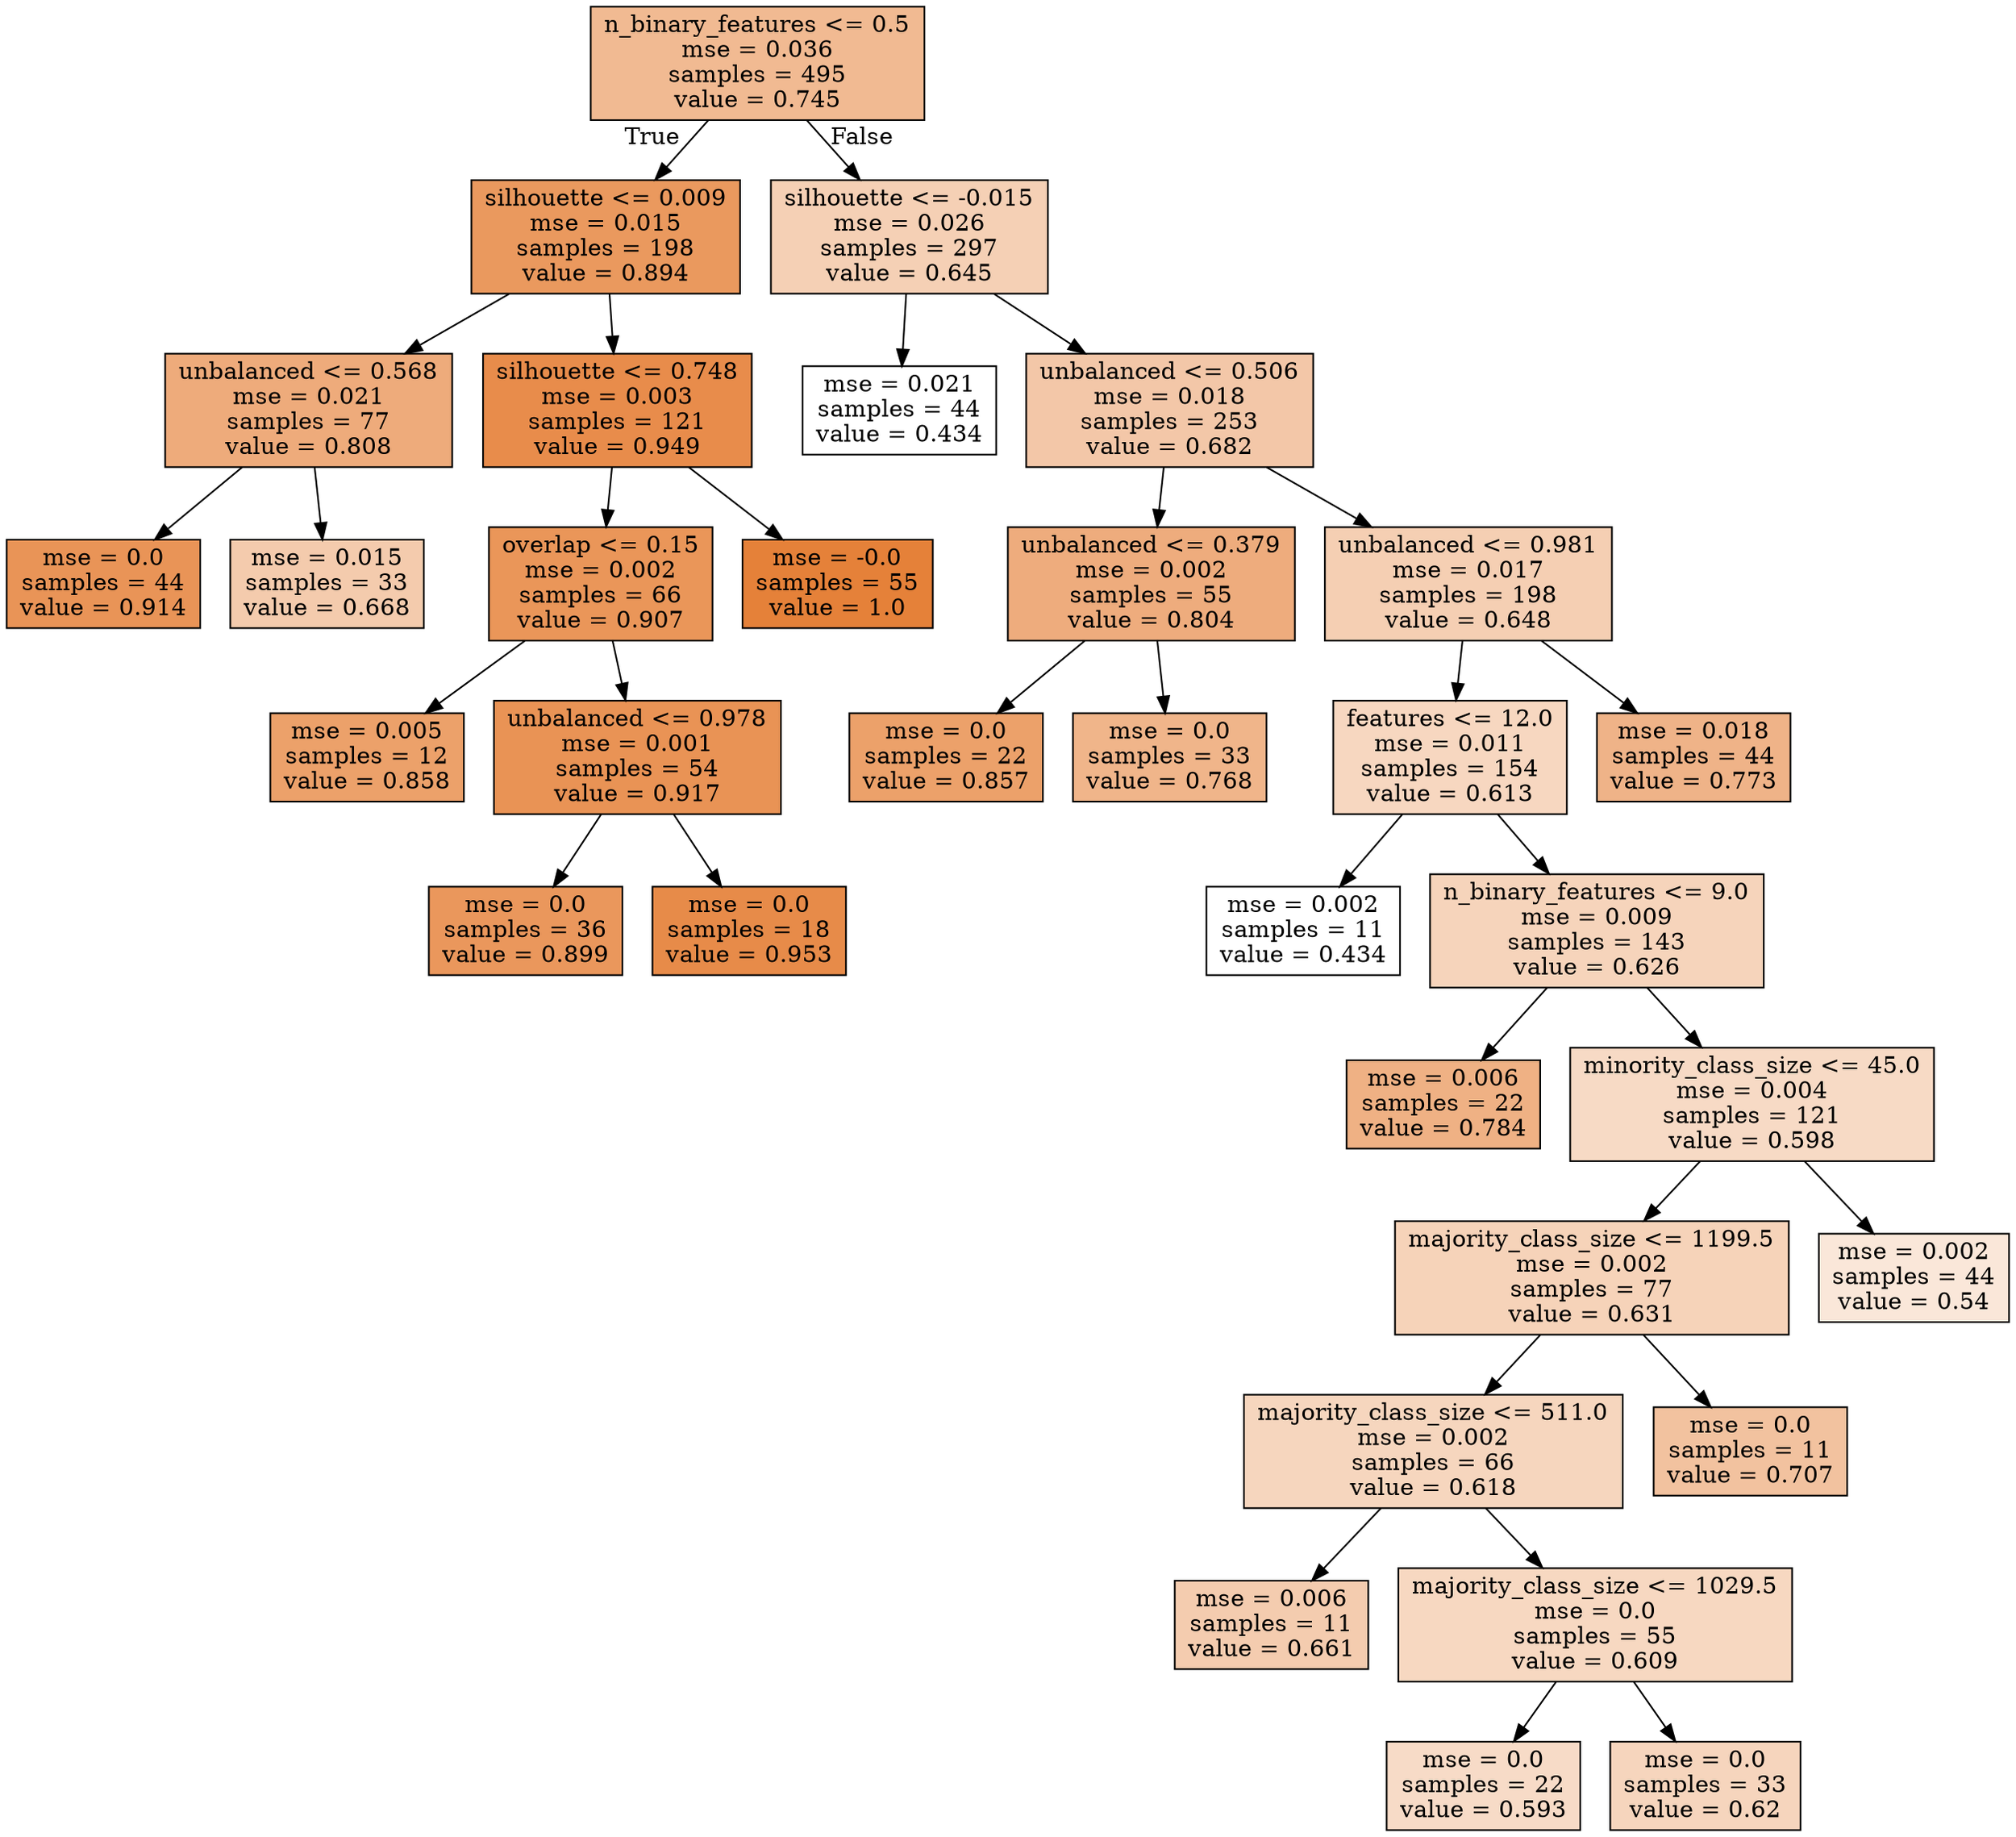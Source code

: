 digraph Tree {
node [shape=box, style="filled", color="black"] ;
0 [label="n_binary_features <= 0.5\nmse = 0.036\nsamples = 495\nvalue = 0.745", fillcolor="#e581398c"] ;
1 [label="silhouette <= 0.009\nmse = 0.015\nsamples = 198\nvalue = 0.894", fillcolor="#e58139cf"] ;
0 -> 1 [labeldistance=2.5, labelangle=45, headlabel="True"] ;
2 [label="unbalanced <= 0.568\nmse = 0.021\nsamples = 77\nvalue = 0.808", fillcolor="#e58139a9"] ;
1 -> 2 ;
3 [label="mse = 0.0\nsamples = 44\nvalue = 0.914", fillcolor="#e58139d8"] ;
2 -> 3 ;
4 [label="mse = 0.015\nsamples = 33\nvalue = 0.668", fillcolor="#e5813969"] ;
2 -> 4 ;
5 [label="silhouette <= 0.748\nmse = 0.003\nsamples = 121\nvalue = 0.949", fillcolor="#e58139e8"] ;
1 -> 5 ;
6 [label="overlap <= 0.15\nmse = 0.002\nsamples = 66\nvalue = 0.907", fillcolor="#e58139d5"] ;
5 -> 6 ;
7 [label="mse = 0.005\nsamples = 12\nvalue = 0.858", fillcolor="#e58139bf"] ;
6 -> 7 ;
8 [label="unbalanced <= 0.978\nmse = 0.001\nsamples = 54\nvalue = 0.917", fillcolor="#e58139da"] ;
6 -> 8 ;
9 [label="mse = 0.0\nsamples = 36\nvalue = 0.899", fillcolor="#e58139d2"] ;
8 -> 9 ;
10 [label="mse = 0.0\nsamples = 18\nvalue = 0.953", fillcolor="#e58139ea"] ;
8 -> 10 ;
11 [label="mse = -0.0\nsamples = 55\nvalue = 1.0", fillcolor="#e58139ff"] ;
5 -> 11 ;
12 [label="silhouette <= -0.015\nmse = 0.026\nsamples = 297\nvalue = 0.645", fillcolor="#e581395f"] ;
0 -> 12 [labeldistance=2.5, labelangle=-45, headlabel="False"] ;
13 [label="mse = 0.021\nsamples = 44\nvalue = 0.434", fillcolor="#e5813900"] ;
12 -> 13 ;
14 [label="unbalanced <= 0.506\nmse = 0.018\nsamples = 253\nvalue = 0.682", fillcolor="#e5813970"] ;
12 -> 14 ;
15 [label="unbalanced <= 0.379\nmse = 0.002\nsamples = 55\nvalue = 0.804", fillcolor="#e58139a7"] ;
14 -> 15 ;
16 [label="mse = 0.0\nsamples = 22\nvalue = 0.857", fillcolor="#e58139bf"] ;
15 -> 16 ;
17 [label="mse = 0.0\nsamples = 33\nvalue = 0.768", fillcolor="#e5813996"] ;
15 -> 17 ;
18 [label="unbalanced <= 0.981\nmse = 0.017\nsamples = 198\nvalue = 0.648", fillcolor="#e5813961"] ;
14 -> 18 ;
19 [label="features <= 12.0\nmse = 0.011\nsamples = 154\nvalue = 0.613", fillcolor="#e5813951"] ;
18 -> 19 ;
20 [label="mse = 0.002\nsamples = 11\nvalue = 0.434", fillcolor="#e5813900"] ;
19 -> 20 ;
21 [label="n_binary_features <= 9.0\nmse = 0.009\nsamples = 143\nvalue = 0.626", fillcolor="#e5813957"] ;
19 -> 21 ;
22 [label="mse = 0.006\nsamples = 22\nvalue = 0.784", fillcolor="#e581399e"] ;
21 -> 22 ;
23 [label="minority_class_size <= 45.0\nmse = 0.004\nsamples = 121\nvalue = 0.598", fillcolor="#e581394a"] ;
21 -> 23 ;
24 [label="majority_class_size <= 1199.5\nmse = 0.002\nsamples = 77\nvalue = 0.631", fillcolor="#e5813959"] ;
23 -> 24 ;
25 [label="majority_class_size <= 511.0\nmse = 0.002\nsamples = 66\nvalue = 0.618", fillcolor="#e5813953"] ;
24 -> 25 ;
26 [label="mse = 0.006\nsamples = 11\nvalue = 0.661", fillcolor="#e5813966"] ;
25 -> 26 ;
27 [label="majority_class_size <= 1029.5\nmse = 0.0\nsamples = 55\nvalue = 0.609", fillcolor="#e581394f"] ;
25 -> 27 ;
28 [label="mse = 0.0\nsamples = 22\nvalue = 0.593", fillcolor="#e5813948"] ;
27 -> 28 ;
29 [label="mse = 0.0\nsamples = 33\nvalue = 0.62", fillcolor="#e5813954"] ;
27 -> 29 ;
30 [label="mse = 0.0\nsamples = 11\nvalue = 0.707", fillcolor="#e581397b"] ;
24 -> 30 ;
31 [label="mse = 0.002\nsamples = 44\nvalue = 0.54", fillcolor="#e5813930"] ;
23 -> 31 ;
32 [label="mse = 0.018\nsamples = 44\nvalue = 0.773", fillcolor="#e5813999"] ;
18 -> 32 ;
}